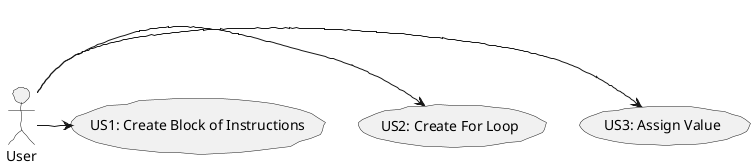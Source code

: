 @startuml  us.png
skinparam handwritten true
skinparam monochrome true
skinparam packageStyle rect
skinparam defaultFontName FG Virgil
skinparam shadowing false

User -> (US3: Assign Value)
User -> (US2: Create For Loop)
User -> (US1: Create Block of Instructions)


@enduml